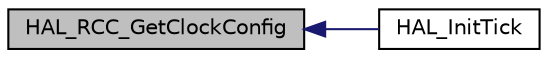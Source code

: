 digraph "HAL_RCC_GetClockConfig"
{
  edge [fontname="Helvetica",fontsize="10",labelfontname="Helvetica",labelfontsize="10"];
  node [fontname="Helvetica",fontsize="10",shape=record];
  rankdir="LR";
  Node7 [label="HAL_RCC_GetClockConfig",height=0.2,width=0.4,color="black", fillcolor="grey75", style="filled", fontcolor="black"];
  Node7 -> Node8 [dir="back",color="midnightblue",fontsize="10",style="solid",fontname="Helvetica"];
  Node8 [label="HAL_InitTick",height=0.2,width=0.4,color="black", fillcolor="white", style="filled",URL="$group___h_a_l___time_base.html#ga879cdb21ef051eb81ec51c18147397d5",tooltip="This function configures the TIM6 as a time base source. "];
}
